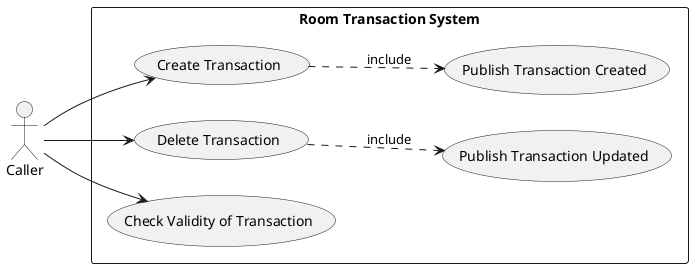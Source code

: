 @startuml RoomTransactionSubSystem

left to right direction

skinparam Monochrome true
skinparam Shadowing false
skinparam packageStyle rectangle

actor Caller

rectangle "Room Transaction System" {
    (Caller) --> (Create Transaction)
    (Caller) --> (Delete Transaction)
    (Caller) --> (Check Validity of Transaction)

    (Create Transaction) ..> (Publish Transaction Created) : include
    (Delete Transaction) ..> (Publish Transaction Updated) : include
}

@enduml